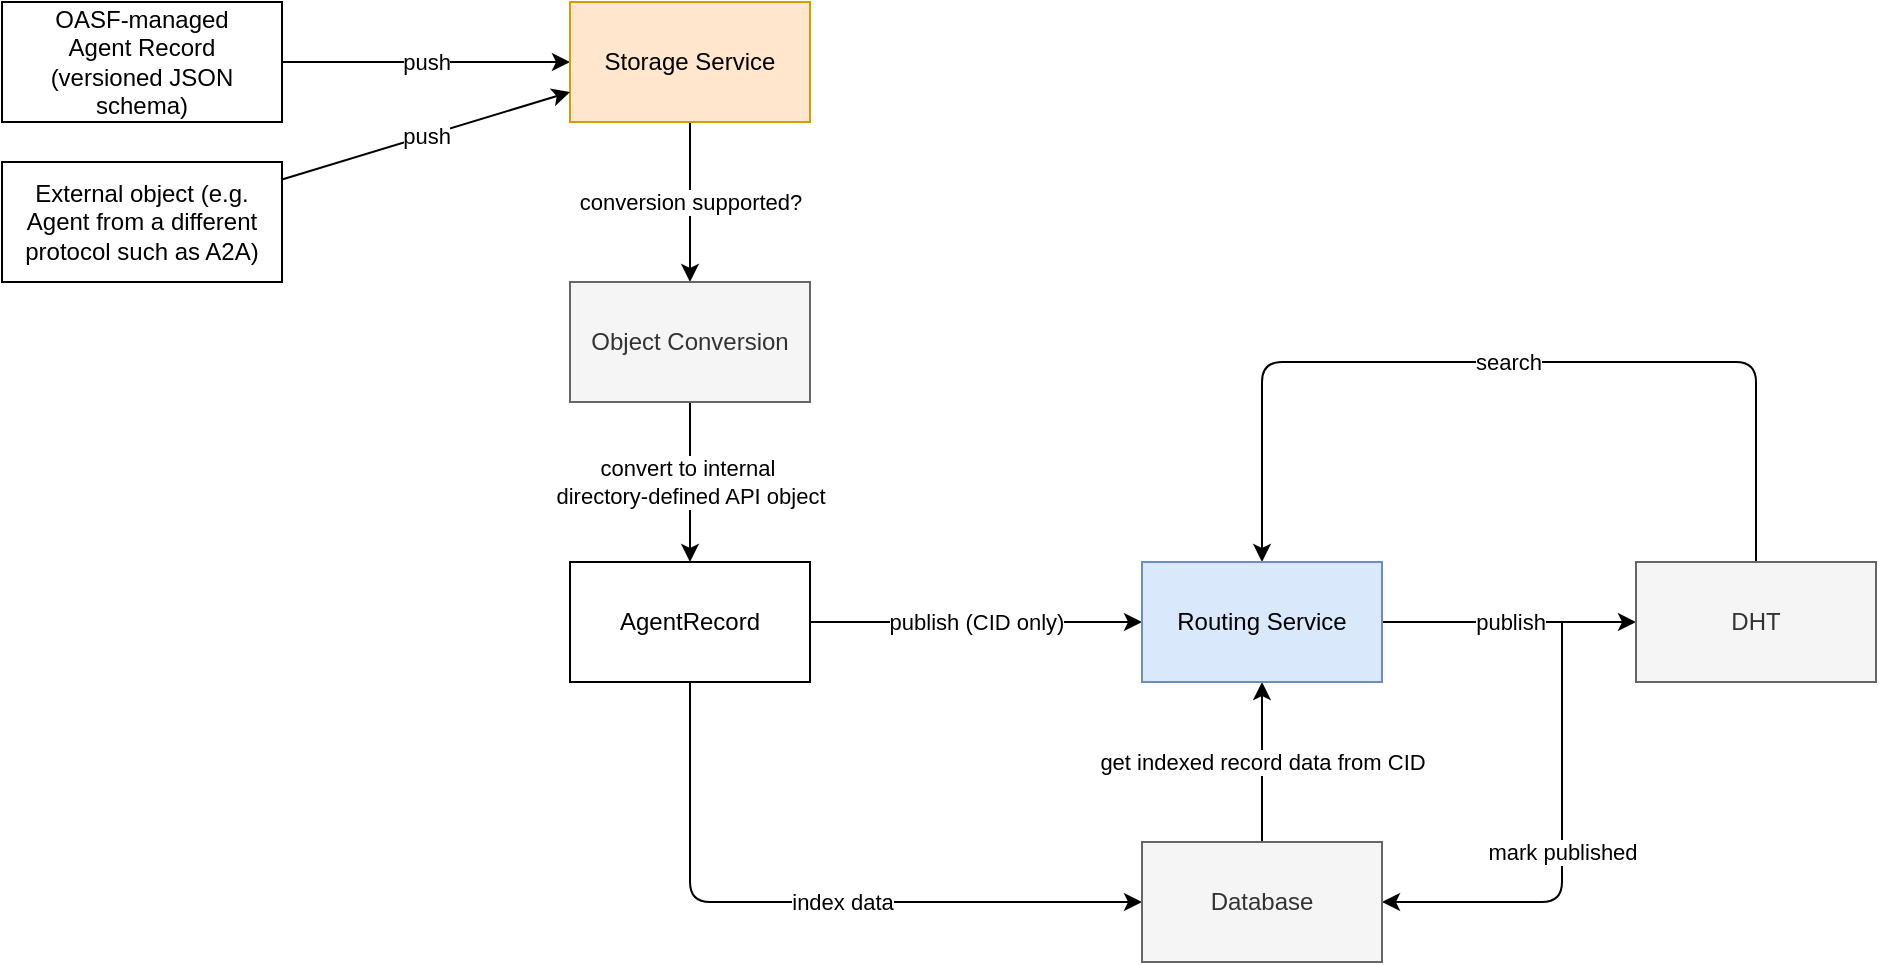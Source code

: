 <mxfile>
    <diagram id="tdY6A-1JTc8pJY6Za9IB" name="Page-1">
        <mxGraphModel dx="747" dy="357" grid="1" gridSize="10" guides="1" tooltips="1" connect="1" arrows="1" fold="1" page="1" pageScale="1" pageWidth="827" pageHeight="1169" math="0" shadow="0">
            <root>
                <mxCell id="0"/>
                <mxCell id="1" parent="0"/>
                <mxCell id="3" value="push" style="edgeStyle=none;html=1;entryX=0;entryY=0.5;entryDx=0;entryDy=0;" edge="1" parent="1" source="2" target="4">
                    <mxGeometry relative="1" as="geometry">
                        <mxPoint x="290" y="130" as="targetPoint"/>
                    </mxGeometry>
                </mxCell>
                <mxCell id="2" value="OASF-managed&lt;div&gt;Agent Record&lt;/div&gt;&lt;div&gt;(versioned JSON schema)&lt;/div&gt;" style="rounded=0;whiteSpace=wrap;html=1;" vertex="1" parent="1">
                    <mxGeometry x="10" y="100" width="140" height="60" as="geometry"/>
                </mxCell>
                <mxCell id="7" value="conversion supported?" style="edgeStyle=none;html=1;" edge="1" parent="1" source="4" target="6">
                    <mxGeometry relative="1" as="geometry">
                        <mxPoint as="offset"/>
                    </mxGeometry>
                </mxCell>
                <mxCell id="4" value="Storage Service" style="rounded=0;whiteSpace=wrap;html=1;fillColor=#ffe6cc;strokeColor=#d79b00;" vertex="1" parent="1">
                    <mxGeometry x="294" y="100" width="120" height="60" as="geometry"/>
                </mxCell>
                <mxCell id="9" value="convert to internal&amp;nbsp;&lt;div&gt;directory-defined API object&lt;/div&gt;" style="edgeStyle=none;html=1;" edge="1" parent="1" source="6" target="8">
                    <mxGeometry relative="1" as="geometry">
                        <mxPoint as="offset"/>
                    </mxGeometry>
                </mxCell>
                <mxCell id="6" value="Object Conversion" style="whiteSpace=wrap;html=1;rounded=0;fillColor=#f5f5f5;fontColor=#333333;strokeColor=#666666;" vertex="1" parent="1">
                    <mxGeometry x="294" y="240" width="120" height="60" as="geometry"/>
                </mxCell>
                <mxCell id="12" value="publish (CID only)" style="edgeStyle=none;html=1;" edge="1" parent="1" source="8">
                    <mxGeometry relative="1" as="geometry">
                        <mxPoint x="580" y="410" as="targetPoint"/>
                    </mxGeometry>
                </mxCell>
                <mxCell id="16" value="index data" style="edgeStyle=none;html=1;entryX=0;entryY=0.5;entryDx=0;entryDy=0;" edge="1" parent="1" source="8" target="14">
                    <mxGeometry x="0.107" relative="1" as="geometry">
                        <Array as="points">
                            <mxPoint x="354" y="550"/>
                        </Array>
                        <mxPoint as="offset"/>
                    </mxGeometry>
                </mxCell>
                <mxCell id="8" value="AgentRecord" style="whiteSpace=wrap;html=1;rounded=0;" vertex="1" parent="1">
                    <mxGeometry x="294" y="380" width="120" height="60" as="geometry"/>
                </mxCell>
                <mxCell id="11" value="push" style="edgeStyle=none;html=1;entryX=0;entryY=0.75;entryDx=0;entryDy=0;" edge="1" parent="1" source="10" target="4">
                    <mxGeometry relative="1" as="geometry"/>
                </mxCell>
                <mxCell id="10" value="External object (e.g. Agent from a different protocol such as A2A)" style="rounded=0;whiteSpace=wrap;html=1;" vertex="1" parent="1">
                    <mxGeometry x="10" y="180" width="140" height="60" as="geometry"/>
                </mxCell>
                <mxCell id="15" value="get indexed record data from CID" style="edgeStyle=none;html=1;" edge="1" parent="1" source="14" target="13">
                    <mxGeometry relative="1" as="geometry"/>
                </mxCell>
                <mxCell id="17" value="&lt;div&gt;&lt;font color=&quot;#000000&quot;&gt;publish&lt;/font&gt;&lt;/div&gt;" style="edgeStyle=none;html=1;entryX=0;entryY=0.5;entryDx=0;entryDy=0;" edge="1" parent="1" source="13" target="18">
                    <mxGeometry x="0.008" relative="1" as="geometry">
                        <mxPoint x="790" y="410" as="targetPoint"/>
                        <mxPoint as="offset"/>
                    </mxGeometry>
                </mxCell>
                <mxCell id="19" value="search" style="edgeStyle=none;html=1;exitX=0.5;exitY=0;exitDx=0;exitDy=0;" edge="1" parent="1" source="18" target="13">
                    <mxGeometry x="0.002" relative="1" as="geometry">
                        <mxPoint x="640" y="290" as="sourcePoint"/>
                        <Array as="points">
                            <mxPoint x="887" y="280"/>
                            <mxPoint x="770" y="280"/>
                            <mxPoint x="640" y="280"/>
                        </Array>
                        <mxPoint as="offset"/>
                    </mxGeometry>
                </mxCell>
                <mxCell id="13" value="Routing Service" style="rounded=0;whiteSpace=wrap;html=1;fillColor=#dae8fc;strokeColor=#6c8ebf;" vertex="1" parent="1">
                    <mxGeometry x="580" y="380" width="120" height="60" as="geometry"/>
                </mxCell>
                <mxCell id="22" value="mark published" style="edgeStyle=none;html=1;" edge="1" parent="1" target="14">
                    <mxGeometry relative="1" as="geometry">
                        <mxPoint x="790" y="410" as="sourcePoint"/>
                        <Array as="points">
                            <mxPoint x="790" y="550"/>
                        </Array>
                    </mxGeometry>
                </mxCell>
                <mxCell id="14" value="Database" style="whiteSpace=wrap;html=1;rounded=0;fillColor=#f5f5f5;fontColor=#333333;strokeColor=#666666;" vertex="1" parent="1">
                    <mxGeometry x="580" y="520" width="120" height="60" as="geometry"/>
                </mxCell>
                <mxCell id="18" value="DHT" style="rounded=0;whiteSpace=wrap;html=1;fillColor=#f5f5f5;strokeColor=#666666;fontColor=#333333;" vertex="1" parent="1">
                    <mxGeometry x="827" y="380" width="120" height="60" as="geometry"/>
                </mxCell>
            </root>
        </mxGraphModel>
    </diagram>
</mxfile>